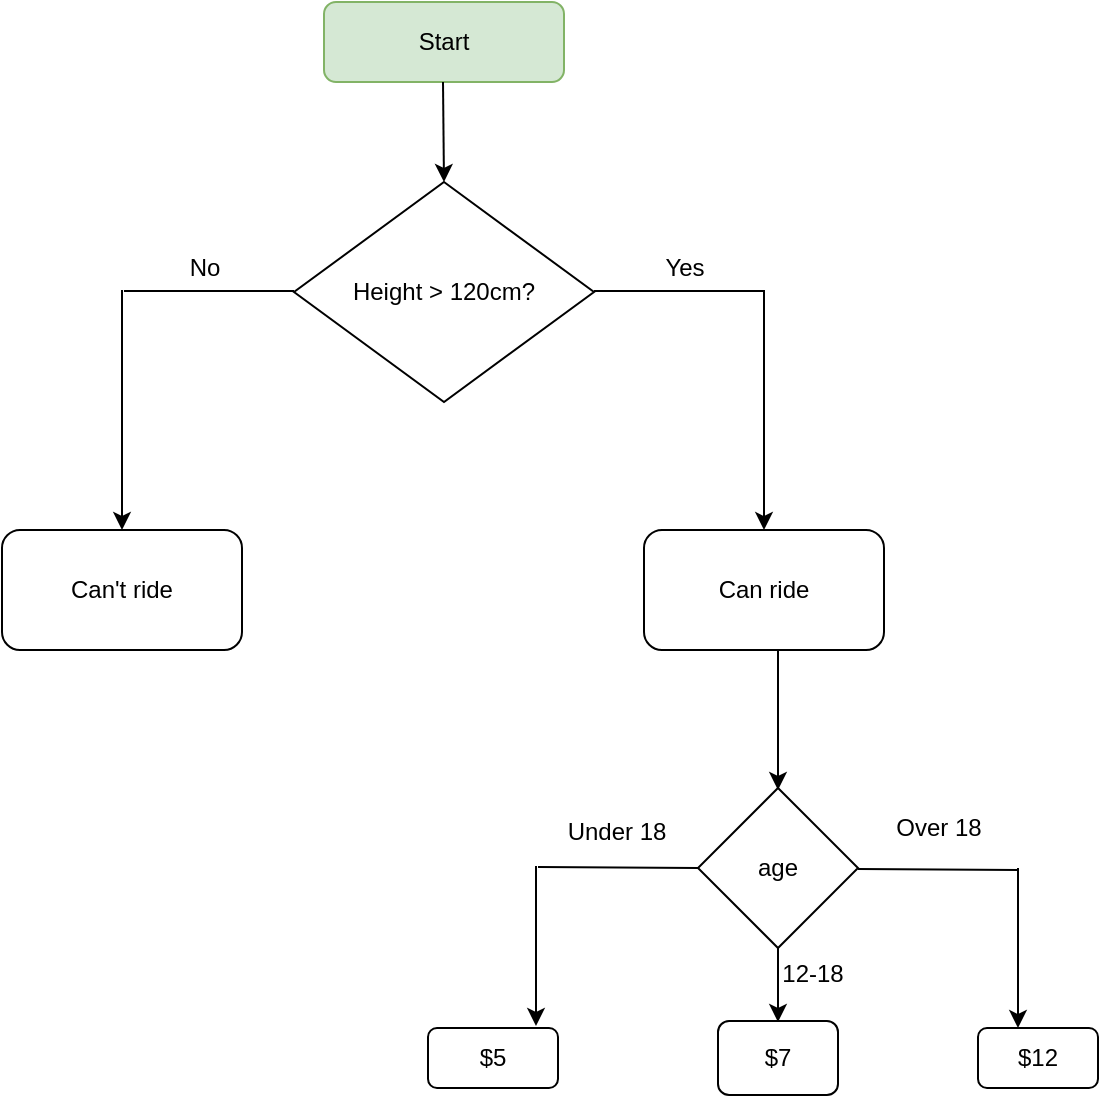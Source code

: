 <mxfile version="22.0.4" type="github">
  <diagram id="C5RBs43oDa-KdzZeNtuy" name="Page-1">
    <mxGraphModel dx="1434" dy="798" grid="1" gridSize="10" guides="1" tooltips="1" connect="1" arrows="1" fold="1" page="1" pageScale="1" pageWidth="827" pageHeight="1169" math="0" shadow="0">
      <root>
        <mxCell id="WIyWlLk6GJQsqaUBKTNV-0" />
        <mxCell id="WIyWlLk6GJQsqaUBKTNV-1" parent="WIyWlLk6GJQsqaUBKTNV-0" />
        <mxCell id="lYftoGgIX5oQ5-9ptulI-0" value="Start" style="rounded=1;whiteSpace=wrap;html=1;fillColor=#d5e8d4;strokeColor=#82b366;" vertex="1" parent="WIyWlLk6GJQsqaUBKTNV-1">
          <mxGeometry x="203" y="80" width="120" height="40" as="geometry" />
        </mxCell>
        <mxCell id="lYftoGgIX5oQ5-9ptulI-1" value="" style="endArrow=classic;html=1;rounded=0;" edge="1" parent="WIyWlLk6GJQsqaUBKTNV-1">
          <mxGeometry width="50" height="50" relative="1" as="geometry">
            <mxPoint x="262.5" y="120" as="sourcePoint" />
            <mxPoint x="263" y="170" as="targetPoint" />
          </mxGeometry>
        </mxCell>
        <mxCell id="lYftoGgIX5oQ5-9ptulI-2" value="Height &amp;gt; 120cm?" style="rhombus;whiteSpace=wrap;html=1;" vertex="1" parent="WIyWlLk6GJQsqaUBKTNV-1">
          <mxGeometry x="188" y="170" width="150" height="110" as="geometry" />
        </mxCell>
        <mxCell id="lYftoGgIX5oQ5-9ptulI-18" value="" style="endArrow=none;html=1;rounded=0;" edge="1" parent="WIyWlLk6GJQsqaUBKTNV-1">
          <mxGeometry width="50" height="50" relative="1" as="geometry">
            <mxPoint x="338" y="224.5" as="sourcePoint" />
            <mxPoint x="423" y="224.5" as="targetPoint" />
          </mxGeometry>
        </mxCell>
        <mxCell id="lYftoGgIX5oQ5-9ptulI-19" value="" style="endArrow=classic;html=1;rounded=0;" edge="1" parent="WIyWlLk6GJQsqaUBKTNV-1">
          <mxGeometry width="50" height="50" relative="1" as="geometry">
            <mxPoint x="423" y="224" as="sourcePoint" />
            <mxPoint x="423" y="344" as="targetPoint" />
          </mxGeometry>
        </mxCell>
        <mxCell id="lYftoGgIX5oQ5-9ptulI-20" value="Yes" style="text;html=1;align=center;verticalAlign=middle;resizable=0;points=[];autosize=1;strokeColor=none;fillColor=none;" vertex="1" parent="WIyWlLk6GJQsqaUBKTNV-1">
          <mxGeometry x="363" y="198" width="40" height="30" as="geometry" />
        </mxCell>
        <mxCell id="lYftoGgIX5oQ5-9ptulI-21" value="Can ride" style="rounded=1;whiteSpace=wrap;html=1;" vertex="1" parent="WIyWlLk6GJQsqaUBKTNV-1">
          <mxGeometry x="363" y="344" width="120" height="60" as="geometry" />
        </mxCell>
        <mxCell id="lYftoGgIX5oQ5-9ptulI-22" value="" style="endArrow=none;html=1;rounded=0;" edge="1" parent="WIyWlLk6GJQsqaUBKTNV-1">
          <mxGeometry width="50" height="50" relative="1" as="geometry">
            <mxPoint x="103" y="224.5" as="sourcePoint" />
            <mxPoint x="188" y="224.5" as="targetPoint" />
          </mxGeometry>
        </mxCell>
        <mxCell id="lYftoGgIX5oQ5-9ptulI-23" value="" style="endArrow=classic;html=1;rounded=0;" edge="1" parent="WIyWlLk6GJQsqaUBKTNV-1">
          <mxGeometry width="50" height="50" relative="1" as="geometry">
            <mxPoint x="102" y="224" as="sourcePoint" />
            <mxPoint x="102" y="344" as="targetPoint" />
          </mxGeometry>
        </mxCell>
        <mxCell id="lYftoGgIX5oQ5-9ptulI-24" value="Can&#39;t ride" style="rounded=1;whiteSpace=wrap;html=1;" vertex="1" parent="WIyWlLk6GJQsqaUBKTNV-1">
          <mxGeometry x="42" y="344" width="120" height="60" as="geometry" />
        </mxCell>
        <mxCell id="lYftoGgIX5oQ5-9ptulI-25" value="No" style="text;html=1;align=center;verticalAlign=middle;resizable=0;points=[];autosize=1;strokeColor=none;fillColor=none;" vertex="1" parent="WIyWlLk6GJQsqaUBKTNV-1">
          <mxGeometry x="123" y="198" width="40" height="30" as="geometry" />
        </mxCell>
        <mxCell id="lYftoGgIX5oQ5-9ptulI-26" value="" style="endArrow=classic;html=1;rounded=0;" edge="1" parent="WIyWlLk6GJQsqaUBKTNV-1">
          <mxGeometry width="50" height="50" relative="1" as="geometry">
            <mxPoint x="430" y="404" as="sourcePoint" />
            <mxPoint x="430" y="474" as="targetPoint" />
          </mxGeometry>
        </mxCell>
        <mxCell id="lYftoGgIX5oQ5-9ptulI-27" value="age" style="rhombus;whiteSpace=wrap;html=1;" vertex="1" parent="WIyWlLk6GJQsqaUBKTNV-1">
          <mxGeometry x="390" y="473" width="80" height="80" as="geometry" />
        </mxCell>
        <mxCell id="lYftoGgIX5oQ5-9ptulI-28" value="" style="endArrow=none;html=1;rounded=0;" edge="1" parent="WIyWlLk6GJQsqaUBKTNV-1">
          <mxGeometry width="50" height="50" relative="1" as="geometry">
            <mxPoint x="470" y="513.5" as="sourcePoint" />
            <mxPoint x="550" y="514" as="targetPoint" />
          </mxGeometry>
        </mxCell>
        <mxCell id="lYftoGgIX5oQ5-9ptulI-29" value="" style="endArrow=classic;html=1;rounded=0;" edge="1" parent="WIyWlLk6GJQsqaUBKTNV-1">
          <mxGeometry width="50" height="50" relative="1" as="geometry">
            <mxPoint x="550" y="513" as="sourcePoint" />
            <mxPoint x="550" y="593" as="targetPoint" />
          </mxGeometry>
        </mxCell>
        <mxCell id="lYftoGgIX5oQ5-9ptulI-30" value="Over 18" style="text;html=1;align=center;verticalAlign=middle;resizable=0;points=[];autosize=1;strokeColor=none;fillColor=none;" vertex="1" parent="WIyWlLk6GJQsqaUBKTNV-1">
          <mxGeometry x="475" y="478" width="70" height="30" as="geometry" />
        </mxCell>
        <mxCell id="lYftoGgIX5oQ5-9ptulI-31" value="$12" style="rounded=1;whiteSpace=wrap;html=1;" vertex="1" parent="WIyWlLk6GJQsqaUBKTNV-1">
          <mxGeometry x="530" y="593" width="60" height="30" as="geometry" />
        </mxCell>
        <mxCell id="lYftoGgIX5oQ5-9ptulI-32" value="" style="endArrow=none;html=1;rounded=0;" edge="1" parent="WIyWlLk6GJQsqaUBKTNV-1">
          <mxGeometry width="50" height="50" relative="1" as="geometry">
            <mxPoint x="310" y="512.5" as="sourcePoint" />
            <mxPoint x="390" y="513" as="targetPoint" />
          </mxGeometry>
        </mxCell>
        <mxCell id="lYftoGgIX5oQ5-9ptulI-33" value="Under 18" style="text;html=1;align=center;verticalAlign=middle;resizable=0;points=[];autosize=1;strokeColor=none;fillColor=none;" vertex="1" parent="WIyWlLk6GJQsqaUBKTNV-1">
          <mxGeometry x="314" y="480" width="70" height="30" as="geometry" />
        </mxCell>
        <mxCell id="lYftoGgIX5oQ5-9ptulI-34" value="" style="endArrow=classic;html=1;rounded=0;" edge="1" parent="WIyWlLk6GJQsqaUBKTNV-1">
          <mxGeometry width="50" height="50" relative="1" as="geometry">
            <mxPoint x="309" y="512" as="sourcePoint" />
            <mxPoint x="309" y="592" as="targetPoint" />
          </mxGeometry>
        </mxCell>
        <mxCell id="lYftoGgIX5oQ5-9ptulI-35" value="$5" style="rounded=1;whiteSpace=wrap;html=1;" vertex="1" parent="WIyWlLk6GJQsqaUBKTNV-1">
          <mxGeometry x="255" y="593" width="65" height="30" as="geometry" />
        </mxCell>
        <mxCell id="lYftoGgIX5oQ5-9ptulI-36" value="" style="endArrow=classic;html=1;rounded=0;" edge="1" parent="WIyWlLk6GJQsqaUBKTNV-1">
          <mxGeometry width="50" height="50" relative="1" as="geometry">
            <mxPoint x="430" y="553" as="sourcePoint" />
            <mxPoint x="430" y="590" as="targetPoint" />
          </mxGeometry>
        </mxCell>
        <mxCell id="lYftoGgIX5oQ5-9ptulI-37" value="12-18" style="text;html=1;align=center;verticalAlign=middle;resizable=0;points=[];autosize=1;strokeColor=none;fillColor=none;" vertex="1" parent="WIyWlLk6GJQsqaUBKTNV-1">
          <mxGeometry x="422" y="551" width="50" height="30" as="geometry" />
        </mxCell>
        <mxCell id="lYftoGgIX5oQ5-9ptulI-38" value="$7" style="rounded=1;whiteSpace=wrap;html=1;" vertex="1" parent="WIyWlLk6GJQsqaUBKTNV-1">
          <mxGeometry x="400" y="589.5" width="60" height="37" as="geometry" />
        </mxCell>
      </root>
    </mxGraphModel>
  </diagram>
</mxfile>
